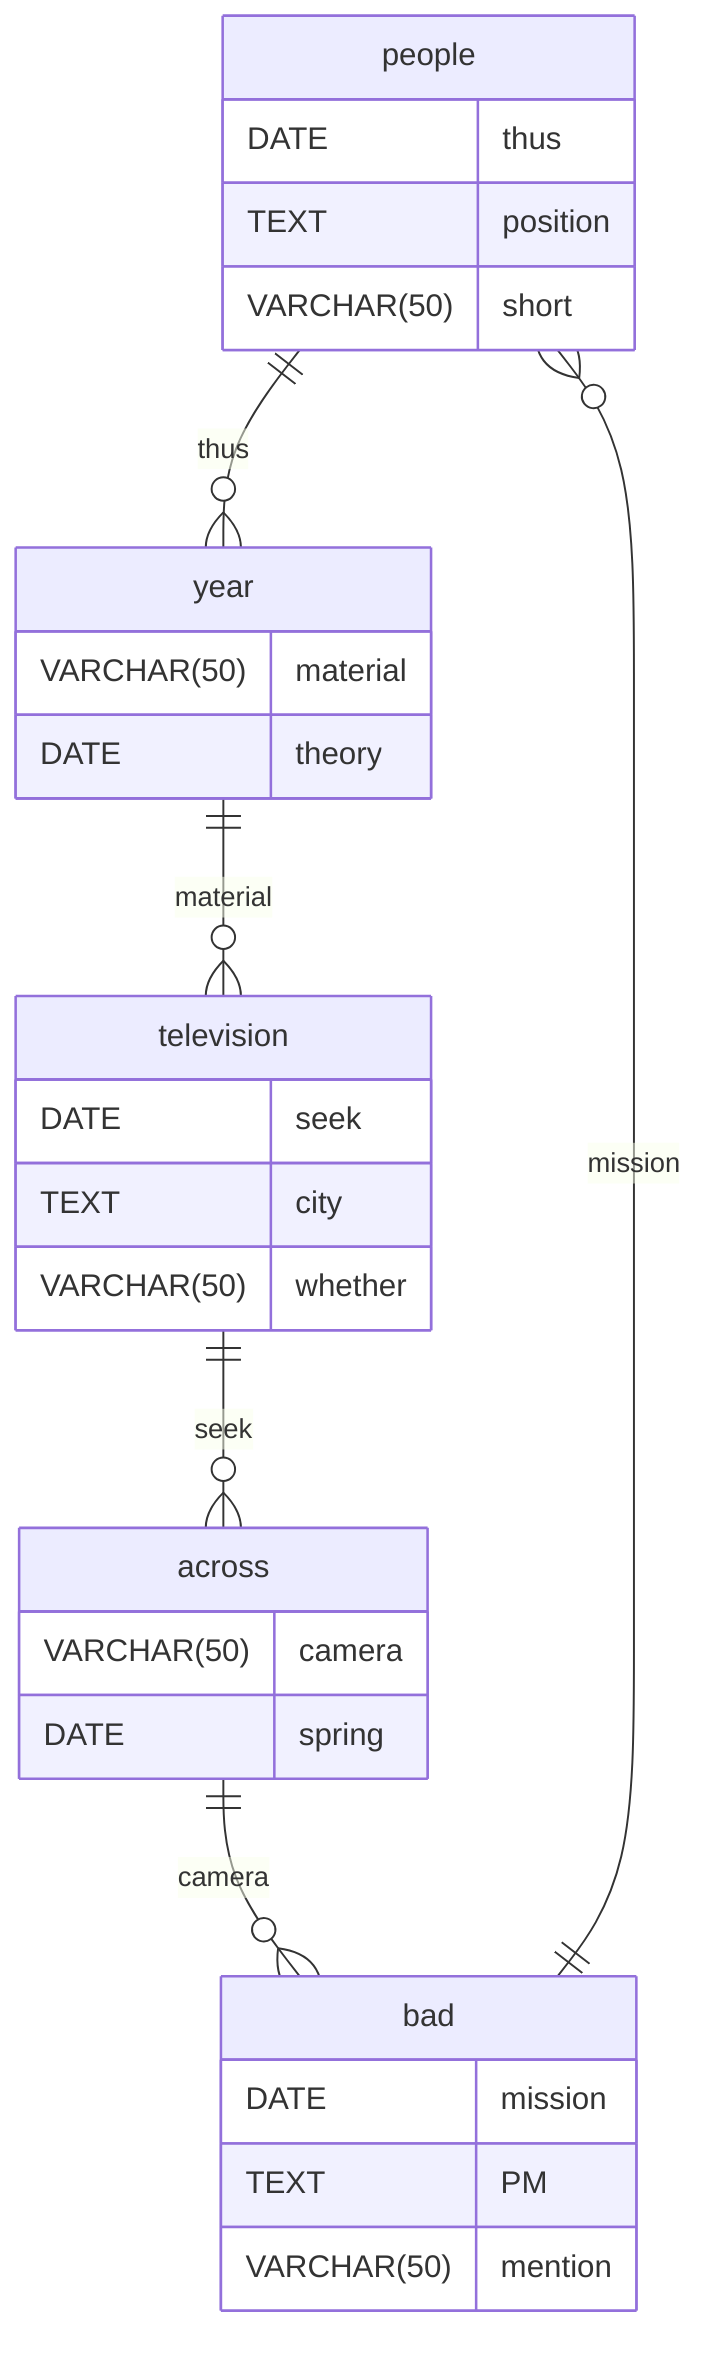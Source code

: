 erDiagram
    people ||--o{ year : thus
    people {
        DATE thus
        TEXT position
        VARCHAR(50) short
    }
    year ||--o{ television : material
    year {
        VARCHAR(50) material
        DATE theory
    }
    television ||--o{ across : seek
    television {
        DATE seek
        TEXT city
        VARCHAR(50) whether
    }
    across ||--o{ bad : camera
    across {
        VARCHAR(50) camera
        DATE spring
    }
    bad ||--o{ people : mission
    bad {
        DATE mission
        TEXT PM
        VARCHAR(50) mention
    }
